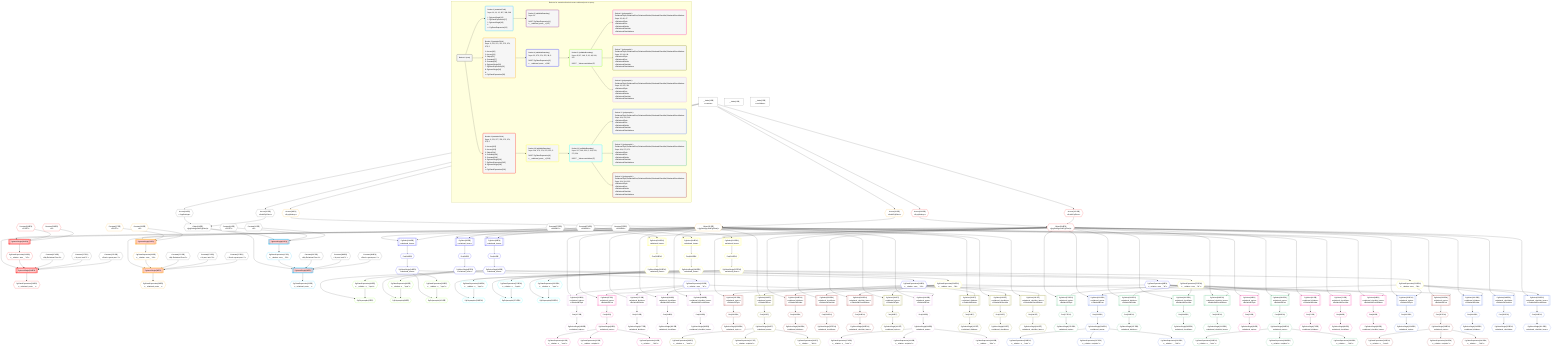 %%{init: {'themeVariables': { 'fontSize': '12px'}}}%%
graph TD
    classDef path fill:#eee,stroke:#000,color:#000
    classDef plan fill:#fff,stroke-width:1px,color:#000
    classDef itemplan fill:#fff,stroke-width:2px,color:#000
    classDef unbatchedplan fill:#dff,stroke-width:1px,color:#000
    classDef sideeffectplan fill:#fcc,stroke-width:2px,color:#000
    classDef bucket fill:#f6f6f6,color:#000,stroke-width:2px,text-align:left


    %% plan dependencies
    Object16{{"Object[16∈0]<br />ᐸ{pgSettings,withPgClient}ᐳ"}}:::plan
    Access14{{"Access[14∈0]<br />ᐸ3.pgSettingsᐳ"}}:::plan
    Access15{{"Access[15∈0]<br />ᐸ3.withPgClientᐳ"}}:::plan
    Access14 & Access15 --> Object16
    __Value3["__Value[3∈0]<br />ᐸcontextᐳ"]:::plan
    __Value3 --> Access14
    __Value3 --> Access15
    __Value0["__Value[0∈0]"]:::plan
    __Value5["__Value[5∈0]<br />ᐸrootValueᐳ"]:::plan
    Constant11{{"Constant[11∈0]<br />ᐸ'POST'ᐳ"}}:::plan
    Constant12{{"Constant[12∈0]<br />ᐸ2ᐳ"}}:::plan
    Constant367{{"Constant[367∈0]<br />ᐸ'My Relational Post 1'ᐳ"}}:::plan
    Constant368{{"Constant[368∈0]<br />ᐸ'A post, innit? 1'ᐳ"}}:::plan
    Constant369{{"Constant[369∈0]<br />ᐸ'Such a great post. 1'ᐳ"}}:::plan
    Constant370{{"Constant[370∈0]<br />ᐸ'My Relational Post 2'ᐳ"}}:::plan
    Constant371{{"Constant[371∈0]<br />ᐸ'A post, innit? 2'ᐳ"}}:::plan
    Constant372{{"Constant[372∈0]<br />ᐸ'Such a great post. 2'ᐳ"}}:::plan
    Constant373{{"Constant[373∈0]<br />ᐸ1000000ᐳ"}}:::plan
    Constant374{{"Constant[374∈0]<br />ᐸ1000001ᐳ"}}:::plan
    Constant375{{"Constant[375∈0]<br />ᐸ1000002ᐳ"}}:::plan
    Constant376{{"Constant[376∈0]<br />ᐸ'My Relational Post 3'ᐳ"}}:::plan
    Constant377{{"Constant[377∈0]<br />ᐸ'A post, innit? 3'ᐳ"}}:::plan
    Constant378{{"Constant[378∈0]<br />ᐸ'Such a great post. 3'ᐳ"}}:::plan
    PgInsertSingle206[["PgInsertSingle[206∈9]"]]:::sideeffectplan
    Object204{{"Object[204∈9]<br />ᐸ{pgSettings,withPgClient}ᐳ"}}:::plan
    PgClassExpression205{{"PgClassExpression[205∈9]<br />ᐸ__relation...ems__.”id”ᐳ"}}:::plan
    Object204 & PgClassExpression205 & Constant376 & Constant377 & Constant378 --> PgInsertSingle206
    PgInsertSingle201[["PgInsertSingle[201∈9]"]]:::sideeffectplan
    Constant199{{"Constant[199∈9]<br />ᐸ'POST'ᐳ"}}:::plan
    Constant200{{"Constant[200∈9]<br />ᐸ2ᐳ"}}:::plan
    Object204 & Constant199 & Constant200 --> PgInsertSingle201
    Access202{{"Access[202∈9]<br />ᐸ3.pgSettingsᐳ"}}:::plan
    Access203{{"Access[203∈9]<br />ᐸ3.withPgClientᐳ"}}:::plan
    Access202 & Access203 --> Object204
    __Value3 --> Access202
    __Value3 --> Access203
    PgInsertSingle201 --> PgClassExpression205
    PgClassExpression210{{"PgClassExpression[210∈9]<br />ᐸ__relational_posts__ᐳ"}}:::plan
    PgInsertSingle206 --> PgClassExpression210
    PgInsertSingle34[["PgInsertSingle[34∈3]"]]:::sideeffectplan
    Object32{{"Object[32∈3]<br />ᐸ{pgSettings,withPgClient}ᐳ"}}:::plan
    PgClassExpression33{{"PgClassExpression[33∈3]<br />ᐸ__relation...ems__.”id”ᐳ"}}:::plan
    Object32 & PgClassExpression33 & Constant370 & Constant371 & Constant372 --> PgInsertSingle34
    PgInsertSingle29[["PgInsertSingle[29∈3]"]]:::sideeffectplan
    Constant27{{"Constant[27∈3]<br />ᐸ'POST'ᐳ"}}:::plan
    Constant28{{"Constant[28∈3]<br />ᐸ2ᐳ"}}:::plan
    Object32 & Constant27 & Constant28 --> PgInsertSingle29
    Access30{{"Access[30∈3]<br />ᐸ3.pgSettingsᐳ"}}:::plan
    Access31{{"Access[31∈3]<br />ᐸ3.withPgClientᐳ"}}:::plan
    Access30 & Access31 --> Object32
    __Value3 --> Access30
    __Value3 --> Access31
    PgInsertSingle29 --> PgClassExpression33
    PgClassExpression38{{"PgClassExpression[38∈3]<br />ᐸ__relational_posts__ᐳ"}}:::plan
    PgInsertSingle34 --> PgClassExpression38
    PgInsertSingle18[["PgInsertSingle[18∈1]"]]:::sideeffectplan
    PgClassExpression17{{"PgClassExpression[17∈1]<br />ᐸ__relation...ems__.”id”ᐳ"}}:::plan
    Object16 & PgClassExpression17 & Constant367 & Constant368 & Constant369 --> PgInsertSingle18
    PgInsertSingle13[["PgInsertSingle[13∈1]"]]:::sideeffectplan
    Object16 & Constant11 & Constant12 --> PgInsertSingle13
    PgInsertSingle13 --> PgClassExpression17
    PgClassExpression22{{"PgClassExpression[22∈1]<br />ᐸ__relational_posts__ᐳ"}}:::plan
    PgInsertSingle18 --> PgClassExpression22
    PgSelect40[["PgSelect[40∈4]<br />ᐸrelational_itemsᐳ"]]:::plan
    Object32 & Constant373 --> PgSelect40
    PgSelect92[["PgSelect[92∈4]<br />ᐸrelational_itemsᐳ"]]:::plan
    Object32 & Constant374 --> PgSelect92
    PgSelect144[["PgSelect[144∈4]<br />ᐸrelational_itemsᐳ"]]:::plan
    Object32 & Constant375 --> PgSelect144
    PgSelect212[["PgSelect[212∈10]<br />ᐸrelational_itemsᐳ"]]:::plan
    Object204 & Constant373 --> PgSelect212
    PgSelect264[["PgSelect[264∈10]<br />ᐸrelational_itemsᐳ"]]:::plan
    Object204 & Constant374 --> PgSelect264
    PgSelect316[["PgSelect[316∈10]<br />ᐸrelational_itemsᐳ"]]:::plan
    Object204 & Constant375 --> PgSelect316
    First44{{"First[44∈4]"}}:::plan
    PgSelect40 --> First44
    PgSelectSingle45{{"PgSelectSingle[45∈4]<br />ᐸrelational_itemsᐳ"}}:::plan
    First44 --> PgSelectSingle45
    PgClassExpression48{{"PgClassExpression[48∈4]<br />ᐸ__relation...ems__.”id”ᐳ"}}:::plan
    PgSelectSingle45 --> PgClassExpression48
    First96{{"First[96∈4]"}}:::plan
    PgSelect92 --> First96
    PgSelectSingle97{{"PgSelectSingle[97∈4]<br />ᐸrelational_itemsᐳ"}}:::plan
    First96 --> PgSelectSingle97
    PgClassExpression100{{"PgClassExpression[100∈4]<br />ᐸ__relation...ems__.”id”ᐳ"}}:::plan
    PgSelectSingle97 --> PgClassExpression100
    First148{{"First[148∈4]"}}:::plan
    PgSelect144 --> First148
    PgSelectSingle149{{"PgSelectSingle[149∈4]<br />ᐸrelational_itemsᐳ"}}:::plan
    First148 --> PgSelectSingle149
    PgClassExpression152{{"PgClassExpression[152∈4]<br />ᐸ__relation...ems__.”id”ᐳ"}}:::plan
    PgSelectSingle149 --> PgClassExpression152
    First216{{"First[216∈10]"}}:::plan
    PgSelect212 --> First216
    PgSelectSingle217{{"PgSelectSingle[217∈10]<br />ᐸrelational_itemsᐳ"}}:::plan
    First216 --> PgSelectSingle217
    PgClassExpression220{{"PgClassExpression[220∈10]<br />ᐸ__relation...ems__.”id”ᐳ"}}:::plan
    PgSelectSingle217 --> PgClassExpression220
    First268{{"First[268∈10]"}}:::plan
    PgSelect264 --> First268
    PgSelectSingle269{{"PgSelectSingle[269∈10]<br />ᐸrelational_itemsᐳ"}}:::plan
    First268 --> PgSelectSingle269
    PgClassExpression272{{"PgClassExpression[272∈10]<br />ᐸ__relation...ems__.”id”ᐳ"}}:::plan
    PgSelectSingle269 --> PgClassExpression272
    First320{{"First[320∈10]"}}:::plan
    PgSelect316 --> First320
    PgSelectSingle321{{"PgSelectSingle[321∈10]<br />ᐸrelational_itemsᐳ"}}:::plan
    First320 --> PgSelectSingle321
    PgClassExpression324{{"PgClassExpression[324∈10]<br />ᐸ__relation...ems__.”id”ᐳ"}}:::plan
    PgSelectSingle321 --> PgClassExpression324
    PgPolymorphic47{{"PgPolymorphic[47∈5]"}}:::plan
    PgClassExpression46{{"PgClassExpression[46∈5]<br />ᐸ__relation...s__.”type”ᐳ"}}:::plan
    PgSelectSingle45 & PgClassExpression46 --> PgPolymorphic47
    PgPolymorphic99{{"PgPolymorphic[99∈5]"}}:::plan
    PgClassExpression98{{"PgClassExpression[98∈5]<br />ᐸ__relation...s__.”type”ᐳ"}}:::plan
    PgSelectSingle97 & PgClassExpression98 --> PgPolymorphic99
    PgPolymorphic151{{"PgPolymorphic[151∈5]"}}:::plan
    PgClassExpression150{{"PgClassExpression[150∈5]<br />ᐸ__relation...s__.”type”ᐳ"}}:::plan
    PgSelectSingle149 & PgClassExpression150 --> PgPolymorphic151
    PgPolymorphic219{{"PgPolymorphic[219∈11]"}}:::plan
    PgClassExpression218{{"PgClassExpression[218∈11]<br />ᐸ__relation...s__.”type”ᐳ"}}:::plan
    PgSelectSingle217 & PgClassExpression218 --> PgPolymorphic219
    PgPolymorphic271{{"PgPolymorphic[271∈11]"}}:::plan
    PgClassExpression270{{"PgClassExpression[270∈11]<br />ᐸ__relation...s__.”type”ᐳ"}}:::plan
    PgSelectSingle269 & PgClassExpression270 --> PgPolymorphic271
    PgPolymorphic323{{"PgPolymorphic[323∈11]"}}:::plan
    PgClassExpression322{{"PgClassExpression[322∈11]<br />ᐸ__relation...s__.”type”ᐳ"}}:::plan
    PgSelectSingle321 & PgClassExpression322 --> PgPolymorphic323
    PgSelectSingle45 --> PgClassExpression46
    PgSelectSingle97 --> PgClassExpression98
    PgSelectSingle149 --> PgClassExpression150
    PgSelectSingle217 --> PgClassExpression218
    PgSelectSingle269 --> PgClassExpression270
    PgSelectSingle321 --> PgClassExpression322
    PgSelect153[["PgSelect[153∈8]<br />ᐸrelational_topicsᐳ<br />ᐳRelationalTopic"]]:::plan
    Object32 & PgClassExpression152 --> PgSelect153
    PgSelect161[["PgSelect[161∈8]<br />ᐸrelational_postsᐳ<br />ᐳRelationalPost"]]:::plan
    Object32 & PgClassExpression152 --> PgSelect161
    PgSelect172[["PgSelect[172∈8]<br />ᐸrelational_dividersᐳ<br />ᐳRelationalDivider"]]:::plan
    Object32 & PgClassExpression152 --> PgSelect172
    PgSelect180[["PgSelect[180∈8]<br />ᐸrelational_checklistsᐳ<br />ᐳRelationalChecklist"]]:::plan
    Object32 & PgClassExpression152 --> PgSelect180
    PgSelect188[["PgSelect[188∈8]<br />ᐸrelational_checklist_itemsᐳ<br />ᐳRelationalChecklistItem"]]:::plan
    Object32 & PgClassExpression152 --> PgSelect188
    PgSelect325[["PgSelect[325∈14]<br />ᐸrelational_topicsᐳ<br />ᐳRelationalTopic"]]:::plan
    Object204 & PgClassExpression324 --> PgSelect325
    PgSelect333[["PgSelect[333∈14]<br />ᐸrelational_postsᐳ<br />ᐳRelationalPost"]]:::plan
    Object204 & PgClassExpression324 --> PgSelect333
    PgSelect344[["PgSelect[344∈14]<br />ᐸrelational_dividersᐳ<br />ᐳRelationalDivider"]]:::plan
    Object204 & PgClassExpression324 --> PgSelect344
    PgSelect352[["PgSelect[352∈14]<br />ᐸrelational_checklistsᐳ<br />ᐳRelationalChecklist"]]:::plan
    Object204 & PgClassExpression324 --> PgSelect352
    PgSelect360[["PgSelect[360∈14]<br />ᐸrelational_checklist_itemsᐳ<br />ᐳRelationalChecklistItem"]]:::plan
    Object204 & PgClassExpression324 --> PgSelect360
    First157{{"First[157∈8]"}}:::plan
    PgSelect153 --> First157
    PgSelectSingle158{{"PgSelectSingle[158∈8]<br />ᐸrelational_topicsᐳ"}}:::plan
    First157 --> PgSelectSingle158
    First165{{"First[165∈8]"}}:::plan
    PgSelect161 --> First165
    PgSelectSingle166{{"PgSelectSingle[166∈8]<br />ᐸrelational_postsᐳ"}}:::plan
    First165 --> PgSelectSingle166
    PgClassExpression168{{"PgClassExpression[168∈8]<br />ᐸ__relation...__.”title”ᐳ"}}:::plan
    PgSelectSingle166 --> PgClassExpression168
    PgClassExpression169{{"PgClassExpression[169∈8]<br />ᐸ__relation...scription”ᐳ"}}:::plan
    PgSelectSingle166 --> PgClassExpression169
    PgClassExpression170{{"PgClassExpression[170∈8]<br />ᐸ__relation...s__.”note”ᐳ"}}:::plan
    PgSelectSingle166 --> PgClassExpression170
    First176{{"First[176∈8]"}}:::plan
    PgSelect172 --> First176
    PgSelectSingle177{{"PgSelectSingle[177∈8]<br />ᐸrelational_dividersᐳ"}}:::plan
    First176 --> PgSelectSingle177
    First184{{"First[184∈8]"}}:::plan
    PgSelect180 --> First184
    PgSelectSingle185{{"PgSelectSingle[185∈8]<br />ᐸrelational_checklistsᐳ"}}:::plan
    First184 --> PgSelectSingle185
    First192{{"First[192∈8]"}}:::plan
    PgSelect188 --> First192
    PgSelectSingle193{{"PgSelectSingle[193∈8]<br />ᐸrelational_checklist_itemsᐳ"}}:::plan
    First192 --> PgSelectSingle193
    First329{{"First[329∈14]"}}:::plan
    PgSelect325 --> First329
    PgSelectSingle330{{"PgSelectSingle[330∈14]<br />ᐸrelational_topicsᐳ"}}:::plan
    First329 --> PgSelectSingle330
    First337{{"First[337∈14]"}}:::plan
    PgSelect333 --> First337
    PgSelectSingle338{{"PgSelectSingle[338∈14]<br />ᐸrelational_postsᐳ"}}:::plan
    First337 --> PgSelectSingle338
    PgClassExpression340{{"PgClassExpression[340∈14]<br />ᐸ__relation...__.”title”ᐳ"}}:::plan
    PgSelectSingle338 --> PgClassExpression340
    PgClassExpression341{{"PgClassExpression[341∈14]<br />ᐸ__relation...scription”ᐳ"}}:::plan
    PgSelectSingle338 --> PgClassExpression341
    PgClassExpression342{{"PgClassExpression[342∈14]<br />ᐸ__relation...s__.”note”ᐳ"}}:::plan
    PgSelectSingle338 --> PgClassExpression342
    First348{{"First[348∈14]"}}:::plan
    PgSelect344 --> First348
    PgSelectSingle349{{"PgSelectSingle[349∈14]<br />ᐸrelational_dividersᐳ"}}:::plan
    First348 --> PgSelectSingle349
    First356{{"First[356∈14]"}}:::plan
    PgSelect352 --> First356
    PgSelectSingle357{{"PgSelectSingle[357∈14]<br />ᐸrelational_checklistsᐳ"}}:::plan
    First356 --> PgSelectSingle357
    First364{{"First[364∈14]"}}:::plan
    PgSelect360 --> First364
    PgSelectSingle365{{"PgSelectSingle[365∈14]<br />ᐸrelational_checklist_itemsᐳ"}}:::plan
    First364 --> PgSelectSingle365
    PgSelect101[["PgSelect[101∈7]<br />ᐸrelational_topicsᐳ<br />ᐳRelationalTopic"]]:::plan
    Object32 & PgClassExpression100 --> PgSelect101
    PgSelect109[["PgSelect[109∈7]<br />ᐸrelational_postsᐳ<br />ᐳRelationalPost"]]:::plan
    Object32 & PgClassExpression100 --> PgSelect109
    PgSelect120[["PgSelect[120∈7]<br />ᐸrelational_dividersᐳ<br />ᐳRelationalDivider"]]:::plan
    Object32 & PgClassExpression100 --> PgSelect120
    PgSelect128[["PgSelect[128∈7]<br />ᐸrelational_checklistsᐳ<br />ᐳRelationalChecklist"]]:::plan
    Object32 & PgClassExpression100 --> PgSelect128
    PgSelect136[["PgSelect[136∈7]<br />ᐸrelational_checklist_itemsᐳ<br />ᐳRelationalChecklistItem"]]:::plan
    Object32 & PgClassExpression100 --> PgSelect136
    PgSelect273[["PgSelect[273∈13]<br />ᐸrelational_topicsᐳ<br />ᐳRelationalTopic"]]:::plan
    Object204 & PgClassExpression272 --> PgSelect273
    PgSelect281[["PgSelect[281∈13]<br />ᐸrelational_postsᐳ<br />ᐳRelationalPost"]]:::plan
    Object204 & PgClassExpression272 --> PgSelect281
    PgSelect292[["PgSelect[292∈13]<br />ᐸrelational_dividersᐳ<br />ᐳRelationalDivider"]]:::plan
    Object204 & PgClassExpression272 --> PgSelect292
    PgSelect300[["PgSelect[300∈13]<br />ᐸrelational_checklistsᐳ<br />ᐳRelationalChecklist"]]:::plan
    Object204 & PgClassExpression272 --> PgSelect300
    PgSelect308[["PgSelect[308∈13]<br />ᐸrelational_checklist_itemsᐳ<br />ᐳRelationalChecklistItem"]]:::plan
    Object204 & PgClassExpression272 --> PgSelect308
    First105{{"First[105∈7]"}}:::plan
    PgSelect101 --> First105
    PgSelectSingle106{{"PgSelectSingle[106∈7]<br />ᐸrelational_topicsᐳ"}}:::plan
    First105 --> PgSelectSingle106
    First113{{"First[113∈7]"}}:::plan
    PgSelect109 --> First113
    PgSelectSingle114{{"PgSelectSingle[114∈7]<br />ᐸrelational_postsᐳ"}}:::plan
    First113 --> PgSelectSingle114
    PgClassExpression116{{"PgClassExpression[116∈7]<br />ᐸ__relation...__.”title”ᐳ"}}:::plan
    PgSelectSingle114 --> PgClassExpression116
    PgClassExpression117{{"PgClassExpression[117∈7]<br />ᐸ__relation...scription”ᐳ"}}:::plan
    PgSelectSingle114 --> PgClassExpression117
    PgClassExpression118{{"PgClassExpression[118∈7]<br />ᐸ__relation...s__.”note”ᐳ"}}:::plan
    PgSelectSingle114 --> PgClassExpression118
    First124{{"First[124∈7]"}}:::plan
    PgSelect120 --> First124
    PgSelectSingle125{{"PgSelectSingle[125∈7]<br />ᐸrelational_dividersᐳ"}}:::plan
    First124 --> PgSelectSingle125
    First132{{"First[132∈7]"}}:::plan
    PgSelect128 --> First132
    PgSelectSingle133{{"PgSelectSingle[133∈7]<br />ᐸrelational_checklistsᐳ"}}:::plan
    First132 --> PgSelectSingle133
    First140{{"First[140∈7]"}}:::plan
    PgSelect136 --> First140
    PgSelectSingle141{{"PgSelectSingle[141∈7]<br />ᐸrelational_checklist_itemsᐳ"}}:::plan
    First140 --> PgSelectSingle141
    First277{{"First[277∈13]"}}:::plan
    PgSelect273 --> First277
    PgSelectSingle278{{"PgSelectSingle[278∈13]<br />ᐸrelational_topicsᐳ"}}:::plan
    First277 --> PgSelectSingle278
    First285{{"First[285∈13]"}}:::plan
    PgSelect281 --> First285
    PgSelectSingle286{{"PgSelectSingle[286∈13]<br />ᐸrelational_postsᐳ"}}:::plan
    First285 --> PgSelectSingle286
    PgClassExpression288{{"PgClassExpression[288∈13]<br />ᐸ__relation...__.”title”ᐳ"}}:::plan
    PgSelectSingle286 --> PgClassExpression288
    PgClassExpression289{{"PgClassExpression[289∈13]<br />ᐸ__relation...scription”ᐳ"}}:::plan
    PgSelectSingle286 --> PgClassExpression289
    PgClassExpression290{{"PgClassExpression[290∈13]<br />ᐸ__relation...s__.”note”ᐳ"}}:::plan
    PgSelectSingle286 --> PgClassExpression290
    First296{{"First[296∈13]"}}:::plan
    PgSelect292 --> First296
    PgSelectSingle297{{"PgSelectSingle[297∈13]<br />ᐸrelational_dividersᐳ"}}:::plan
    First296 --> PgSelectSingle297
    First304{{"First[304∈13]"}}:::plan
    PgSelect300 --> First304
    PgSelectSingle305{{"PgSelectSingle[305∈13]<br />ᐸrelational_checklistsᐳ"}}:::plan
    First304 --> PgSelectSingle305
    First312{{"First[312∈13]"}}:::plan
    PgSelect308 --> First312
    PgSelectSingle313{{"PgSelectSingle[313∈13]<br />ᐸrelational_checklist_itemsᐳ"}}:::plan
    First312 --> PgSelectSingle313
    PgSelect49[["PgSelect[49∈6]<br />ᐸrelational_topicsᐳ<br />ᐳRelationalTopic"]]:::plan
    Object32 & PgClassExpression48 --> PgSelect49
    PgSelect57[["PgSelect[57∈6]<br />ᐸrelational_postsᐳ<br />ᐳRelationalPost"]]:::plan
    Object32 & PgClassExpression48 --> PgSelect57
    PgSelect68[["PgSelect[68∈6]<br />ᐸrelational_dividersᐳ<br />ᐳRelationalDivider"]]:::plan
    Object32 & PgClassExpression48 --> PgSelect68
    PgSelect76[["PgSelect[76∈6]<br />ᐸrelational_checklistsᐳ<br />ᐳRelationalChecklist"]]:::plan
    Object32 & PgClassExpression48 --> PgSelect76
    PgSelect84[["PgSelect[84∈6]<br />ᐸrelational_checklist_itemsᐳ<br />ᐳRelationalChecklistItem"]]:::plan
    Object32 & PgClassExpression48 --> PgSelect84
    PgSelect221[["PgSelect[221∈12]<br />ᐸrelational_topicsᐳ<br />ᐳRelationalTopic"]]:::plan
    Object204 & PgClassExpression220 --> PgSelect221
    PgSelect229[["PgSelect[229∈12]<br />ᐸrelational_postsᐳ<br />ᐳRelationalPost"]]:::plan
    Object204 & PgClassExpression220 --> PgSelect229
    PgSelect240[["PgSelect[240∈12]<br />ᐸrelational_dividersᐳ<br />ᐳRelationalDivider"]]:::plan
    Object204 & PgClassExpression220 --> PgSelect240
    PgSelect248[["PgSelect[248∈12]<br />ᐸrelational_checklistsᐳ<br />ᐳRelationalChecklist"]]:::plan
    Object204 & PgClassExpression220 --> PgSelect248
    PgSelect256[["PgSelect[256∈12]<br />ᐸrelational_checklist_itemsᐳ<br />ᐳRelationalChecklistItem"]]:::plan
    Object204 & PgClassExpression220 --> PgSelect256
    First53{{"First[53∈6]"}}:::plan
    PgSelect49 --> First53
    PgSelectSingle54{{"PgSelectSingle[54∈6]<br />ᐸrelational_topicsᐳ"}}:::plan
    First53 --> PgSelectSingle54
    First61{{"First[61∈6]"}}:::plan
    PgSelect57 --> First61
    PgSelectSingle62{{"PgSelectSingle[62∈6]<br />ᐸrelational_postsᐳ"}}:::plan
    First61 --> PgSelectSingle62
    PgClassExpression64{{"PgClassExpression[64∈6]<br />ᐸ__relation...__.”title”ᐳ"}}:::plan
    PgSelectSingle62 --> PgClassExpression64
    PgClassExpression65{{"PgClassExpression[65∈6]<br />ᐸ__relation...scription”ᐳ"}}:::plan
    PgSelectSingle62 --> PgClassExpression65
    PgClassExpression66{{"PgClassExpression[66∈6]<br />ᐸ__relation...s__.”note”ᐳ"}}:::plan
    PgSelectSingle62 --> PgClassExpression66
    First72{{"First[72∈6]"}}:::plan
    PgSelect68 --> First72
    PgSelectSingle73{{"PgSelectSingle[73∈6]<br />ᐸrelational_dividersᐳ"}}:::plan
    First72 --> PgSelectSingle73
    First80{{"First[80∈6]"}}:::plan
    PgSelect76 --> First80
    PgSelectSingle81{{"PgSelectSingle[81∈6]<br />ᐸrelational_checklistsᐳ"}}:::plan
    First80 --> PgSelectSingle81
    First88{{"First[88∈6]"}}:::plan
    PgSelect84 --> First88
    PgSelectSingle89{{"PgSelectSingle[89∈6]<br />ᐸrelational_checklist_itemsᐳ"}}:::plan
    First88 --> PgSelectSingle89
    First225{{"First[225∈12]"}}:::plan
    PgSelect221 --> First225
    PgSelectSingle226{{"PgSelectSingle[226∈12]<br />ᐸrelational_topicsᐳ"}}:::plan
    First225 --> PgSelectSingle226
    First233{{"First[233∈12]"}}:::plan
    PgSelect229 --> First233
    PgSelectSingle234{{"PgSelectSingle[234∈12]<br />ᐸrelational_postsᐳ"}}:::plan
    First233 --> PgSelectSingle234
    PgClassExpression236{{"PgClassExpression[236∈12]<br />ᐸ__relation...__.”title”ᐳ"}}:::plan
    PgSelectSingle234 --> PgClassExpression236
    PgClassExpression237{{"PgClassExpression[237∈12]<br />ᐸ__relation...scription”ᐳ"}}:::plan
    PgSelectSingle234 --> PgClassExpression237
    PgClassExpression238{{"PgClassExpression[238∈12]<br />ᐸ__relation...s__.”note”ᐳ"}}:::plan
    PgSelectSingle234 --> PgClassExpression238
    First244{{"First[244∈12]"}}:::plan
    PgSelect240 --> First244
    PgSelectSingle245{{"PgSelectSingle[245∈12]<br />ᐸrelational_dividersᐳ"}}:::plan
    First244 --> PgSelectSingle245
    First252{{"First[252∈12]"}}:::plan
    PgSelect248 --> First252
    PgSelectSingle253{{"PgSelectSingle[253∈12]<br />ᐸrelational_checklistsᐳ"}}:::plan
    First252 --> PgSelectSingle253
    First260{{"First[260∈12]"}}:::plan
    PgSelect256 --> First260
    PgSelectSingle261{{"PgSelectSingle[261∈12]<br />ᐸrelational_checklist_itemsᐳ"}}:::plan
    First260 --> PgSelectSingle261

    %% define steps

    subgraph "Buckets for mutations/basics/create-relational-post-no-query"
    Bucket0("Bucket 0 (root)"):::bucket
    classDef bucket0 stroke:#696969
    class Bucket0,__Value0,__Value3,__Value5,Constant11,Constant12,Access14,Access15,Object16,Constant367,Constant368,Constant369,Constant370,Constant371,Constant372,Constant373,Constant374,Constant375,Constant376,Constant377,Constant378 bucket0
    Bucket1("Bucket 1 (mutationField)<br />Deps: 16, 11, 12, 367, 368, 369<br /><br />1: PgInsertSingle[13]<br />2: PgClassExpression[17]<br />3: PgInsertSingle[18]<br />4: <br />ᐳ: PgClassExpression[22]"):::bucket
    classDef bucket1 stroke:#00bfff
    class Bucket1,PgInsertSingle13,PgClassExpression17,PgInsertSingle18,PgClassExpression22 bucket1
    Bucket2("Bucket 2 (nullableBoundary)<br />Deps: 22<br /><br />ROOT PgClassExpression{1}ᐸ__relational_posts__ᐳ[22]"):::bucket
    classDef bucket2 stroke:#7f007f
    class Bucket2 bucket2
    Bucket3("Bucket 3 (mutationField)<br />Deps: 3, 370, 371, 372, 373, 374, 375, 5<br /><br />1: Access[30]<br />2: Access[31]<br />3: Object[32]<br />4: Constant[27]<br />5: Constant[28]<br />6: PgInsertSingle[29]<br />7: PgClassExpression[33]<br />8: PgInsertSingle[34]<br />9: <br />ᐳ: PgClassExpression[38]"):::bucket
    classDef bucket3 stroke:#ffa500
    class Bucket3,Constant27,Constant28,PgInsertSingle29,Access30,Access31,Object32,PgClassExpression33,PgInsertSingle34,PgClassExpression38 bucket3
    Bucket4("Bucket 4 (nullableBoundary)<br />Deps: 32, 373, 374, 375, 38, 5<br /><br />ROOT PgClassExpression{3}ᐸ__relational_posts__ᐳ[38]"):::bucket
    classDef bucket4 stroke:#0000ff
    class Bucket4,PgSelect40,First44,PgSelectSingle45,PgClassExpression48,PgSelect92,First96,PgSelectSingle97,PgClassExpression100,PgSelect144,First148,PgSelectSingle149,PgClassExpression152 bucket4
    Bucket5("Bucket 5 (nullableBoundary)<br />Deps: 45, 97, 149, 5, 32, 48, 100, 152<br /><br />ROOT __ValueᐸrootValueᐳ[5]"):::bucket
    classDef bucket5 stroke:#7fff00
    class Bucket5,PgClassExpression46,PgPolymorphic47,PgClassExpression98,PgPolymorphic99,PgClassExpression150,PgPolymorphic151 bucket5
    Bucket6("Bucket 6 (polymorphic)<br />RelationalTopic,RelationalPost,RelationalDivider,RelationalChecklist,RelationalChecklistItem<br />Deps: 32, 48, 47<br />ᐳRelationalTopic<br />ᐳRelationalPost<br />ᐳRelationalDivider<br />ᐳRelationalChecklist<br />ᐳRelationalChecklistItem"):::bucket
    classDef bucket6 stroke:#ff1493
    class Bucket6,PgSelect49,First53,PgSelectSingle54,PgSelect57,First61,PgSelectSingle62,PgClassExpression64,PgClassExpression65,PgClassExpression66,PgSelect68,First72,PgSelectSingle73,PgSelect76,First80,PgSelectSingle81,PgSelect84,First88,PgSelectSingle89 bucket6
    Bucket7("Bucket 7 (polymorphic)<br />RelationalTopic,RelationalPost,RelationalDivider,RelationalChecklist,RelationalChecklistItem<br />Deps: 32, 100, 99<br />ᐳRelationalTopic<br />ᐳRelationalPost<br />ᐳRelationalDivider<br />ᐳRelationalChecklist<br />ᐳRelationalChecklistItem"):::bucket
    classDef bucket7 stroke:#808000
    class Bucket7,PgSelect101,First105,PgSelectSingle106,PgSelect109,First113,PgSelectSingle114,PgClassExpression116,PgClassExpression117,PgClassExpression118,PgSelect120,First124,PgSelectSingle125,PgSelect128,First132,PgSelectSingle133,PgSelect136,First140,PgSelectSingle141 bucket7
    Bucket8("Bucket 8 (polymorphic)<br />RelationalTopic,RelationalPost,RelationalDivider,RelationalChecklist,RelationalChecklistItem<br />Deps: 32, 152, 151<br />ᐳRelationalTopic<br />ᐳRelationalPost<br />ᐳRelationalDivider<br />ᐳRelationalChecklist<br />ᐳRelationalChecklistItem"):::bucket
    classDef bucket8 stroke:#dda0dd
    class Bucket8,PgSelect153,First157,PgSelectSingle158,PgSelect161,First165,PgSelectSingle166,PgClassExpression168,PgClassExpression169,PgClassExpression170,PgSelect172,First176,PgSelectSingle177,PgSelect180,First184,PgSelectSingle185,PgSelect188,First192,PgSelectSingle193 bucket8
    Bucket9("Bucket 9 (mutationField)<br />Deps: 3, 376, 377, 378, 373, 374, 375, 5<br /><br />1: Access[202]<br />2: Access[203]<br />3: Object[204]<br />4: Constant[199]<br />5: Constant[200]<br />6: PgInsertSingle[201]<br />7: PgClassExpression[205]<br />8: PgInsertSingle[206]<br />9: <br />ᐳ: PgClassExpression[210]"):::bucket
    classDef bucket9 stroke:#ff0000
    class Bucket9,Constant199,Constant200,PgInsertSingle201,Access202,Access203,Object204,PgClassExpression205,PgInsertSingle206,PgClassExpression210 bucket9
    Bucket10("Bucket 10 (nullableBoundary)<br />Deps: 204, 373, 374, 375, 210, 5<br /><br />ROOT PgClassExpression{9}ᐸ__relational_posts__ᐳ[210]"):::bucket
    classDef bucket10 stroke:#ffff00
    class Bucket10,PgSelect212,First216,PgSelectSingle217,PgClassExpression220,PgSelect264,First268,PgSelectSingle269,PgClassExpression272,PgSelect316,First320,PgSelectSingle321,PgClassExpression324 bucket10
    Bucket11("Bucket 11 (nullableBoundary)<br />Deps: 217, 269, 321, 5, 204, 220, 272, 324<br /><br />ROOT __ValueᐸrootValueᐳ[5]"):::bucket
    classDef bucket11 stroke:#00ffff
    class Bucket11,PgClassExpression218,PgPolymorphic219,PgClassExpression270,PgPolymorphic271,PgClassExpression322,PgPolymorphic323 bucket11
    Bucket12("Bucket 12 (polymorphic)<br />RelationalTopic,RelationalPost,RelationalDivider,RelationalChecklist,RelationalChecklistItem<br />Deps: 204, 220, 219<br />ᐳRelationalTopic<br />ᐳRelationalPost<br />ᐳRelationalDivider<br />ᐳRelationalChecklist<br />ᐳRelationalChecklistItem"):::bucket
    classDef bucket12 stroke:#4169e1
    class Bucket12,PgSelect221,First225,PgSelectSingle226,PgSelect229,First233,PgSelectSingle234,PgClassExpression236,PgClassExpression237,PgClassExpression238,PgSelect240,First244,PgSelectSingle245,PgSelect248,First252,PgSelectSingle253,PgSelect256,First260,PgSelectSingle261 bucket12
    Bucket13("Bucket 13 (polymorphic)<br />RelationalTopic,RelationalPost,RelationalDivider,RelationalChecklist,RelationalChecklistItem<br />Deps: 204, 272, 271<br />ᐳRelationalTopic<br />ᐳRelationalPost<br />ᐳRelationalDivider<br />ᐳRelationalChecklist<br />ᐳRelationalChecklistItem"):::bucket
    classDef bucket13 stroke:#3cb371
    class Bucket13,PgSelect273,First277,PgSelectSingle278,PgSelect281,First285,PgSelectSingle286,PgClassExpression288,PgClassExpression289,PgClassExpression290,PgSelect292,First296,PgSelectSingle297,PgSelect300,First304,PgSelectSingle305,PgSelect308,First312,PgSelectSingle313 bucket13
    Bucket14("Bucket 14 (polymorphic)<br />RelationalTopic,RelationalPost,RelationalDivider,RelationalChecklist,RelationalChecklistItem<br />Deps: 204, 324, 323<br />ᐳRelationalTopic<br />ᐳRelationalPost<br />ᐳRelationalDivider<br />ᐳRelationalChecklist<br />ᐳRelationalChecklistItem"):::bucket
    classDef bucket14 stroke:#a52a2a
    class Bucket14,PgSelect325,First329,PgSelectSingle330,PgSelect333,First337,PgSelectSingle338,PgClassExpression340,PgClassExpression341,PgClassExpression342,PgSelect344,First348,PgSelectSingle349,PgSelect352,First356,PgSelectSingle357,PgSelect360,First364,PgSelectSingle365 bucket14
    Bucket0 --> Bucket1 & Bucket3 & Bucket9
    Bucket1 --> Bucket2
    Bucket3 --> Bucket4
    Bucket4 --> Bucket5
    Bucket5 --> Bucket6 & Bucket7 & Bucket8
    Bucket9 --> Bucket10
    Bucket10 --> Bucket11
    Bucket11 --> Bucket12 & Bucket13 & Bucket14
    end